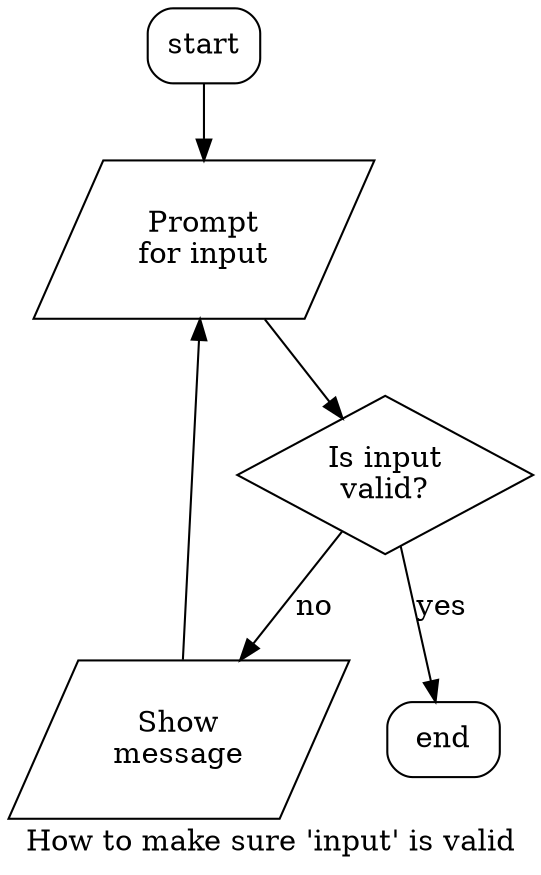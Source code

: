 // apt-get install graphviz
//$ cat mer.dot | dot -Tsvg > mer.svg
//$ cat mer.dot | dot -Tjpg > mer.jpg
digraph {
    label="How to make sure 'input' is valid"

    start[shape="box", style=rounded];
    end[shape="box", style=rounded];
    if_valid[shape="diamond", style=""];
    message[shape="parallelogram", style=""]
    input[shape="parallelogram", style=""]

    start -> input;
    input -> if_valid;
    if_valid -> message[label="no"];
    if_valid -> end[label="yes"];
    message -> input;

    if_valid[label="Is input\nvalid?"]
    message[label="Show\nmessage"]
    input[label="Prompt\nfor input"]
}
